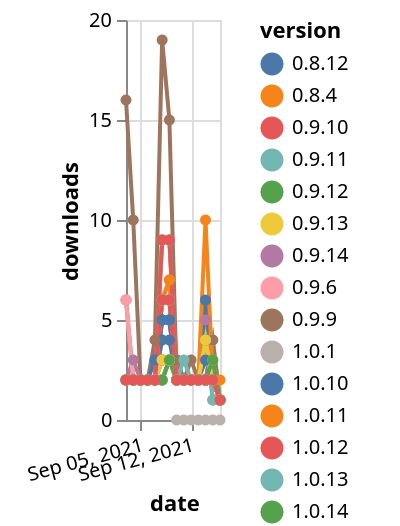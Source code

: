 {"$schema": "https://vega.github.io/schema/vega-lite/v5.json", "description": "A simple bar chart with embedded data.", "data": {"values": [{"date": "2021-09-03", "total": 1429, "delta": 2, "version": "1.0.9"}, {"date": "2021-09-04", "total": 1431, "delta": 2, "version": "1.0.9"}, {"date": "2021-09-05", "total": 1433, "delta": 2, "version": "1.0.9"}, {"date": "2021-09-06", "total": 1435, "delta": 2, "version": "1.0.9"}, {"date": "2021-09-07", "total": 1437, "delta": 2, "version": "1.0.9"}, {"date": "2021-09-08", "total": 1446, "delta": 9, "version": "1.0.9"}, {"date": "2021-09-09", "total": 1455, "delta": 9, "version": "1.0.9"}, {"date": "2021-09-10", "total": 1458, "delta": 3, "version": "1.0.9"}, {"date": "2021-09-11", "total": 1460, "delta": 2, "version": "1.0.9"}, {"date": "2021-09-12", "total": 1462, "delta": 2, "version": "1.0.9"}, {"date": "2021-09-13", "total": 1464, "delta": 2, "version": "1.0.9"}, {"date": "2021-09-14", "total": 1466, "delta": 2, "version": "1.0.9"}, {"date": "2021-09-15", "total": 1468, "delta": 2, "version": "1.0.9"}, {"date": "2021-09-16", "total": 1470, "delta": 2, "version": "1.0.9"}, {"date": "2021-09-03", "total": 870, "delta": 2, "version": "1.0.11"}, {"date": "2021-09-04", "total": 872, "delta": 2, "version": "1.0.11"}, {"date": "2021-09-05", "total": 874, "delta": 2, "version": "1.0.11"}, {"date": "2021-09-06", "total": 876, "delta": 2, "version": "1.0.11"}, {"date": "2021-09-07", "total": 878, "delta": 2, "version": "1.0.11"}, {"date": "2021-09-08", "total": 884, "delta": 6, "version": "1.0.11"}, {"date": "2021-09-09", "total": 891, "delta": 7, "version": "1.0.11"}, {"date": "2021-09-10", "total": 893, "delta": 2, "version": "1.0.11"}, {"date": "2021-09-11", "total": 895, "delta": 2, "version": "1.0.11"}, {"date": "2021-09-12", "total": 897, "delta": 2, "version": "1.0.11"}, {"date": "2021-09-13", "total": 899, "delta": 2, "version": "1.0.11"}, {"date": "2021-09-14", "total": 901, "delta": 2, "version": "1.0.11"}, {"date": "2021-09-15", "total": 903, "delta": 2, "version": "1.0.11"}, {"date": "2021-09-16", "total": 904, "delta": 1, "version": "1.0.11"}, {"date": "2021-09-03", "total": 1024, "delta": 2, "version": "1.0.8"}, {"date": "2021-09-04", "total": 1026, "delta": 2, "version": "1.0.8"}, {"date": "2021-09-05", "total": 1028, "delta": 2, "version": "1.0.8"}, {"date": "2021-09-06", "total": 1030, "delta": 2, "version": "1.0.8"}, {"date": "2021-09-07", "total": 1032, "delta": 2, "version": "1.0.8"}, {"date": "2021-09-08", "total": 1036, "delta": 4, "version": "1.0.8"}, {"date": "2021-09-09", "total": 1040, "delta": 4, "version": "1.0.8"}, {"date": "2021-09-10", "total": 1042, "delta": 2, "version": "1.0.8"}, {"date": "2021-09-11", "total": 1044, "delta": 2, "version": "1.0.8"}, {"date": "2021-09-12", "total": 1046, "delta": 2, "version": "1.0.8"}, {"date": "2021-09-13", "total": 1048, "delta": 2, "version": "1.0.8"}, {"date": "2021-09-14", "total": 1051, "delta": 3, "version": "1.0.8"}, {"date": "2021-09-15", "total": 1053, "delta": 2, "version": "1.0.8"}, {"date": "2021-09-16", "total": 1054, "delta": 1, "version": "1.0.8"}, {"date": "2021-09-03", "total": 1540, "delta": 2, "version": "0.9.10"}, {"date": "2021-09-04", "total": 1542, "delta": 2, "version": "0.9.10"}, {"date": "2021-09-05", "total": 1544, "delta": 2, "version": "0.9.10"}, {"date": "2021-09-06", "total": 1546, "delta": 2, "version": "0.9.10"}, {"date": "2021-09-07", "total": 1548, "delta": 2, "version": "0.9.10"}, {"date": "2021-09-08", "total": 1550, "delta": 2, "version": "0.9.10"}, {"date": "2021-09-09", "total": 1553, "delta": 3, "version": "0.9.10"}, {"date": "2021-09-10", "total": 1555, "delta": 2, "version": "0.9.10"}, {"date": "2021-09-11", "total": 1557, "delta": 2, "version": "0.9.10"}, {"date": "2021-09-12", "total": 1559, "delta": 2, "version": "0.9.10"}, {"date": "2021-09-13", "total": 1561, "delta": 2, "version": "0.9.10"}, {"date": "2021-09-14", "total": 1563, "delta": 2, "version": "0.9.10"}, {"date": "2021-09-15", "total": 1566, "delta": 3, "version": "0.9.10"}, {"date": "2021-09-16", "total": 1567, "delta": 1, "version": "0.9.10"}, {"date": "2021-09-03", "total": 1580, "delta": 2, "version": "0.9.6"}, {"date": "2021-09-04", "total": 1582, "delta": 2, "version": "0.9.6"}, {"date": "2021-09-05", "total": 1584, "delta": 2, "version": "0.9.6"}, {"date": "2021-09-06", "total": 1586, "delta": 2, "version": "0.9.6"}, {"date": "2021-09-07", "total": 1588, "delta": 2, "version": "0.9.6"}, {"date": "2021-09-08", "total": 1591, "delta": 3, "version": "0.9.6"}, {"date": "2021-09-09", "total": 1594, "delta": 3, "version": "0.9.6"}, {"date": "2021-09-10", "total": 1596, "delta": 2, "version": "0.9.6"}, {"date": "2021-09-11", "total": 1598, "delta": 2, "version": "0.9.6"}, {"date": "2021-09-12", "total": 1600, "delta": 2, "version": "0.9.6"}, {"date": "2021-09-13", "total": 1602, "delta": 2, "version": "0.9.6"}, {"date": "2021-09-14", "total": 1604, "delta": 2, "version": "0.9.6"}, {"date": "2021-09-15", "total": 1608, "delta": 4, "version": "0.9.6"}, {"date": "2021-09-16", "total": 1609, "delta": 1, "version": "0.9.6"}, {"date": "2021-09-03", "total": 1552, "delta": 2, "version": "0.9.9"}, {"date": "2021-09-04", "total": 1554, "delta": 2, "version": "0.9.9"}, {"date": "2021-09-05", "total": 1556, "delta": 2, "version": "0.9.9"}, {"date": "2021-09-06", "total": 1558, "delta": 2, "version": "0.9.9"}, {"date": "2021-09-07", "total": 1560, "delta": 2, "version": "0.9.9"}, {"date": "2021-09-08", "total": 1563, "delta": 3, "version": "0.9.9"}, {"date": "2021-09-09", "total": 1566, "delta": 3, "version": "0.9.9"}, {"date": "2021-09-10", "total": 1568, "delta": 2, "version": "0.9.9"}, {"date": "2021-09-11", "total": 1570, "delta": 2, "version": "0.9.9"}, {"date": "2021-09-12", "total": 1572, "delta": 2, "version": "0.9.9"}, {"date": "2021-09-13", "total": 1574, "delta": 2, "version": "0.9.9"}, {"date": "2021-09-14", "total": 1576, "delta": 2, "version": "0.9.9"}, {"date": "2021-09-15", "total": 1580, "delta": 4, "version": "0.9.9"}, {"date": "2021-09-16", "total": 1581, "delta": 1, "version": "0.9.9"}, {"date": "2021-09-03", "total": 384, "delta": 6, "version": "1.1.14"}, {"date": "2021-09-04", "total": 386, "delta": 2, "version": "1.1.14"}, {"date": "2021-09-05", "total": 388, "delta": 2, "version": "1.1.14"}, {"date": "2021-09-06", "total": 390, "delta": 2, "version": "1.1.14"}, {"date": "2021-09-07", "total": 392, "delta": 2, "version": "1.1.14"}, {"date": "2021-09-08", "total": 398, "delta": 6, "version": "1.1.14"}, {"date": "2021-09-09", "total": 404, "delta": 6, "version": "1.1.14"}, {"date": "2021-09-10", "total": 406, "delta": 2, "version": "1.1.14"}, {"date": "2021-09-11", "total": 408, "delta": 2, "version": "1.1.14"}, {"date": "2021-09-12", "total": 410, "delta": 2, "version": "1.1.14"}, {"date": "2021-09-13", "total": 412, "delta": 2, "version": "1.1.14"}, {"date": "2021-09-14", "total": 414, "delta": 2, "version": "1.1.14"}, {"date": "2021-09-15", "total": 416, "delta": 2, "version": "1.1.14"}, {"date": "2021-09-16", "total": 417, "delta": 1, "version": "1.1.14"}, {"date": "2021-09-03", "total": 549, "delta": 16, "version": "1.1.17"}, {"date": "2021-09-04", "total": 559, "delta": 10, "version": "1.1.17"}, {"date": "2021-09-05", "total": 561, "delta": 2, "version": "1.1.17"}, {"date": "2021-09-06", "total": 563, "delta": 2, "version": "1.1.17"}, {"date": "2021-09-07", "total": 567, "delta": 4, "version": "1.1.17"}, {"date": "2021-09-08", "total": 586, "delta": 19, "version": "1.1.17"}, {"date": "2021-09-09", "total": 601, "delta": 15, "version": "1.1.17"}, {"date": "2021-09-10", "total": 603, "delta": 2, "version": "1.1.17"}, {"date": "2021-09-11", "total": 605, "delta": 2, "version": "1.1.17"}, {"date": "2021-09-12", "total": 608, "delta": 3, "version": "1.1.17"}, {"date": "2021-09-13", "total": 610, "delta": 2, "version": "1.1.17"}, {"date": "2021-09-14", "total": 612, "delta": 2, "version": "1.1.17"}, {"date": "2021-09-15", "total": 614, "delta": 2, "version": "1.1.17"}, {"date": "2021-09-16", "total": 615, "delta": 1, "version": "1.1.17"}, {"date": "2021-09-03", "total": 1481, "delta": 2, "version": "0.9.14"}, {"date": "2021-09-04", "total": 1484, "delta": 3, "version": "0.9.14"}, {"date": "2021-09-05", "total": 1486, "delta": 2, "version": "0.9.14"}, {"date": "2021-09-06", "total": 1488, "delta": 2, "version": "0.9.14"}, {"date": "2021-09-07", "total": 1490, "delta": 2, "version": "0.9.14"}, {"date": "2021-09-08", "total": 1492, "delta": 2, "version": "0.9.14"}, {"date": "2021-09-09", "total": 1495, "delta": 3, "version": "0.9.14"}, {"date": "2021-09-10", "total": 1497, "delta": 2, "version": "0.9.14"}, {"date": "2021-09-11", "total": 1499, "delta": 2, "version": "0.9.14"}, {"date": "2021-09-12", "total": 1501, "delta": 2, "version": "0.9.14"}, {"date": "2021-09-13", "total": 1503, "delta": 2, "version": "0.9.14"}, {"date": "2021-09-14", "total": 1508, "delta": 5, "version": "0.9.14"}, {"date": "2021-09-15", "total": 1509, "delta": 1, "version": "0.9.14"}, {"date": "2021-09-16", "total": 1510, "delta": 1, "version": "0.9.14"}, {"date": "2021-09-03", "total": 887, "delta": 2, "version": "1.0.10"}, {"date": "2021-09-04", "total": 889, "delta": 2, "version": "1.0.10"}, {"date": "2021-09-05", "total": 891, "delta": 2, "version": "1.0.10"}, {"date": "2021-09-06", "total": 893, "delta": 2, "version": "1.0.10"}, {"date": "2021-09-07", "total": 895, "delta": 2, "version": "1.0.10"}, {"date": "2021-09-08", "total": 901, "delta": 6, "version": "1.0.10"}, {"date": "2021-09-09", "total": 907, "delta": 6, "version": "1.0.10"}, {"date": "2021-09-10", "total": 909, "delta": 2, "version": "1.0.10"}, {"date": "2021-09-11", "total": 911, "delta": 2, "version": "1.0.10"}, {"date": "2021-09-12", "total": 913, "delta": 2, "version": "1.0.10"}, {"date": "2021-09-13", "total": 915, "delta": 2, "version": "1.0.10"}, {"date": "2021-09-14", "total": 917, "delta": 2, "version": "1.0.10"}, {"date": "2021-09-15", "total": 919, "delta": 2, "version": "1.0.10"}, {"date": "2021-09-16", "total": 920, "delta": 1, "version": "1.0.10"}, {"date": "2021-09-03", "total": 1528, "delta": 2, "version": "0.9.13"}, {"date": "2021-09-04", "total": 1530, "delta": 2, "version": "0.9.13"}, {"date": "2021-09-05", "total": 1532, "delta": 2, "version": "0.9.13"}, {"date": "2021-09-06", "total": 1534, "delta": 2, "version": "0.9.13"}, {"date": "2021-09-07", "total": 1536, "delta": 2, "version": "0.9.13"}, {"date": "2021-09-08", "total": 1538, "delta": 2, "version": "0.9.13"}, {"date": "2021-09-09", "total": 1541, "delta": 3, "version": "0.9.13"}, {"date": "2021-09-10", "total": 1543, "delta": 2, "version": "0.9.13"}, {"date": "2021-09-11", "total": 1545, "delta": 2, "version": "0.9.13"}, {"date": "2021-09-12", "total": 1547, "delta": 2, "version": "0.9.13"}, {"date": "2021-09-13", "total": 1549, "delta": 2, "version": "0.9.13"}, {"date": "2021-09-14", "total": 1551, "delta": 2, "version": "0.9.13"}, {"date": "2021-09-15", "total": 1554, "delta": 3, "version": "0.9.13"}, {"date": "2021-09-16", "total": 1555, "delta": 1, "version": "0.9.13"}, {"date": "2021-09-03", "total": 561, "delta": 2, "version": "1.1.12"}, {"date": "2021-09-04", "total": 563, "delta": 2, "version": "1.1.12"}, {"date": "2021-09-05", "total": 565, "delta": 2, "version": "1.1.12"}, {"date": "2021-09-06", "total": 567, "delta": 2, "version": "1.1.12"}, {"date": "2021-09-07", "total": 569, "delta": 2, "version": "1.1.12"}, {"date": "2021-09-08", "total": 575, "delta": 6, "version": "1.1.12"}, {"date": "2021-09-09", "total": 581, "delta": 6, "version": "1.1.12"}, {"date": "2021-09-10", "total": 583, "delta": 2, "version": "1.1.12"}, {"date": "2021-09-11", "total": 585, "delta": 2, "version": "1.1.12"}, {"date": "2021-09-12", "total": 587, "delta": 2, "version": "1.1.12"}, {"date": "2021-09-13", "total": 589, "delta": 2, "version": "1.1.12"}, {"date": "2021-09-14", "total": 591, "delta": 2, "version": "1.1.12"}, {"date": "2021-09-15", "total": 593, "delta": 2, "version": "1.1.12"}, {"date": "2021-09-16", "total": 594, "delta": 1, "version": "1.1.12"}, {"date": "2021-09-03", "total": 589, "delta": 2, "version": "1.1.8"}, {"date": "2021-09-04", "total": 591, "delta": 2, "version": "1.1.8"}, {"date": "2021-09-05", "total": 593, "delta": 2, "version": "1.1.8"}, {"date": "2021-09-06", "total": 595, "delta": 2, "version": "1.1.8"}, {"date": "2021-09-07", "total": 597, "delta": 2, "version": "1.1.8"}, {"date": "2021-09-08", "total": 602, "delta": 5, "version": "1.1.8"}, {"date": "2021-09-09", "total": 607, "delta": 5, "version": "1.1.8"}, {"date": "2021-09-10", "total": 609, "delta": 2, "version": "1.1.8"}, {"date": "2021-09-11", "total": 611, "delta": 2, "version": "1.1.8"}, {"date": "2021-09-12", "total": 613, "delta": 2, "version": "1.1.8"}, {"date": "2021-09-13", "total": 615, "delta": 2, "version": "1.1.8"}, {"date": "2021-09-14", "total": 617, "delta": 2, "version": "1.1.8"}, {"date": "2021-09-15", "total": 619, "delta": 2, "version": "1.1.8"}, {"date": "2021-09-16", "total": 620, "delta": 1, "version": "1.1.8"}, {"date": "2021-09-03", "total": 1238, "delta": 2, "version": "1.0.1"}, {"date": "2021-09-04", "total": 1240, "delta": 2, "version": "1.0.1"}, {"date": "2021-09-05", "total": 1242, "delta": 2, "version": "1.0.1"}, {"date": "2021-09-06", "total": 1244, "delta": 2, "version": "1.0.1"}, {"date": "2021-09-07", "total": 1246, "delta": 2, "version": "1.0.1"}, {"date": "2021-09-08", "total": 1249, "delta": 3, "version": "1.0.1"}, {"date": "2021-09-09", "total": 1252, "delta": 3, "version": "1.0.1"}, {"date": "2021-09-10", "total": 1255, "delta": 3, "version": "1.0.1"}, {"date": "2021-09-11", "total": 1257, "delta": 2, "version": "1.0.1"}, {"date": "2021-09-12", "total": 1259, "delta": 2, "version": "1.0.1"}, {"date": "2021-09-13", "total": 1261, "delta": 2, "version": "1.0.1"}, {"date": "2021-09-14", "total": 1265, "delta": 4, "version": "1.0.1"}, {"date": "2021-09-15", "total": 1267, "delta": 2, "version": "1.0.1"}, {"date": "2021-09-16", "total": 1268, "delta": 1, "version": "1.0.1"}, {"date": "2021-09-03", "total": 943, "delta": 2, "version": "1.0.7"}, {"date": "2021-09-04", "total": 945, "delta": 2, "version": "1.0.7"}, {"date": "2021-09-05", "total": 947, "delta": 2, "version": "1.0.7"}, {"date": "2021-09-06", "total": 949, "delta": 2, "version": "1.0.7"}, {"date": "2021-09-07", "total": 951, "delta": 2, "version": "1.0.7"}, {"date": "2021-09-08", "total": 954, "delta": 3, "version": "1.0.7"}, {"date": "2021-09-09", "total": 957, "delta": 3, "version": "1.0.7"}, {"date": "2021-09-10", "total": 959, "delta": 2, "version": "1.0.7"}, {"date": "2021-09-11", "total": 961, "delta": 2, "version": "1.0.7"}, {"date": "2021-09-12", "total": 963, "delta": 2, "version": "1.0.7"}, {"date": "2021-09-13", "total": 965, "delta": 2, "version": "1.0.7"}, {"date": "2021-09-14", "total": 967, "delta": 2, "version": "1.0.7"}, {"date": "2021-09-15", "total": 969, "delta": 2, "version": "1.0.7"}, {"date": "2021-09-16", "total": 970, "delta": 1, "version": "1.0.7"}, {"date": "2021-09-03", "total": 672, "delta": 2, "version": "1.0.14"}, {"date": "2021-09-04", "total": 674, "delta": 2, "version": "1.0.14"}, {"date": "2021-09-05", "total": 676, "delta": 2, "version": "1.0.14"}, {"date": "2021-09-06", "total": 678, "delta": 2, "version": "1.0.14"}, {"date": "2021-09-07", "total": 680, "delta": 2, "version": "1.0.14"}, {"date": "2021-09-08", "total": 685, "delta": 5, "version": "1.0.14"}, {"date": "2021-09-09", "total": 690, "delta": 5, "version": "1.0.14"}, {"date": "2021-09-10", "total": 693, "delta": 3, "version": "1.0.14"}, {"date": "2021-09-11", "total": 695, "delta": 2, "version": "1.0.14"}, {"date": "2021-09-12", "total": 697, "delta": 2, "version": "1.0.14"}, {"date": "2021-09-13", "total": 699, "delta": 2, "version": "1.0.14"}, {"date": "2021-09-14", "total": 701, "delta": 2, "version": "1.0.14"}, {"date": "2021-09-15", "total": 703, "delta": 2, "version": "1.0.14"}, {"date": "2021-09-16", "total": 704, "delta": 1, "version": "1.0.14"}, {"date": "2021-09-03", "total": 460, "delta": 6, "version": "1.1.15"}, {"date": "2021-09-04", "total": 462, "delta": 2, "version": "1.1.15"}, {"date": "2021-09-05", "total": 464, "delta": 2, "version": "1.1.15"}, {"date": "2021-09-06", "total": 466, "delta": 2, "version": "1.1.15"}, {"date": "2021-09-07", "total": 468, "delta": 2, "version": "1.1.15"}, {"date": "2021-09-08", "total": 474, "delta": 6, "version": "1.1.15"}, {"date": "2021-09-09", "total": 480, "delta": 6, "version": "1.1.15"}, {"date": "2021-09-10", "total": 482, "delta": 2, "version": "1.1.15"}, {"date": "2021-09-11", "total": 484, "delta": 2, "version": "1.1.15"}, {"date": "2021-09-12", "total": 486, "delta": 2, "version": "1.1.15"}, {"date": "2021-09-13", "total": 488, "delta": 2, "version": "1.1.15"}, {"date": "2021-09-14", "total": 490, "delta": 2, "version": "1.1.15"}, {"date": "2021-09-15", "total": 492, "delta": 2, "version": "1.1.15"}, {"date": "2021-09-16", "total": 493, "delta": 1, "version": "1.1.15"}, {"date": "2021-09-03", "total": 1096, "delta": 2, "version": "1.0.6"}, {"date": "2021-09-04", "total": 1098, "delta": 2, "version": "1.0.6"}, {"date": "2021-09-05", "total": 1100, "delta": 2, "version": "1.0.6"}, {"date": "2021-09-06", "total": 1102, "delta": 2, "version": "1.0.6"}, {"date": "2021-09-07", "total": 1104, "delta": 2, "version": "1.0.6"}, {"date": "2021-09-08", "total": 1107, "delta": 3, "version": "1.0.6"}, {"date": "2021-09-09", "total": 1110, "delta": 3, "version": "1.0.6"}, {"date": "2021-09-10", "total": 1113, "delta": 3, "version": "1.0.6"}, {"date": "2021-09-11", "total": 1115, "delta": 2, "version": "1.0.6"}, {"date": "2021-09-12", "total": 1117, "delta": 2, "version": "1.0.6"}, {"date": "2021-09-13", "total": 1119, "delta": 2, "version": "1.0.6"}, {"date": "2021-09-14", "total": 1121, "delta": 2, "version": "1.0.6"}, {"date": "2021-09-15", "total": 1123, "delta": 2, "version": "1.0.6"}, {"date": "2021-09-16", "total": 1124, "delta": 1, "version": "1.0.6"}, {"date": "2021-09-03", "total": 256, "delta": 6, "version": "1.1.16"}, {"date": "2021-09-04", "total": 258, "delta": 2, "version": "1.1.16"}, {"date": "2021-09-05", "total": 260, "delta": 2, "version": "1.1.16"}, {"date": "2021-09-06", "total": 262, "delta": 2, "version": "1.1.16"}, {"date": "2021-09-07", "total": 264, "delta": 2, "version": "1.1.16"}, {"date": "2021-09-08", "total": 270, "delta": 6, "version": "1.1.16"}, {"date": "2021-09-09", "total": 276, "delta": 6, "version": "1.1.16"}, {"date": "2021-09-10", "total": 278, "delta": 2, "version": "1.1.16"}, {"date": "2021-09-11", "total": 280, "delta": 2, "version": "1.1.16"}, {"date": "2021-09-12", "total": 282, "delta": 2, "version": "1.1.16"}, {"date": "2021-09-13", "total": 284, "delta": 2, "version": "1.1.16"}, {"date": "2021-09-14", "total": 286, "delta": 2, "version": "1.1.16"}, {"date": "2021-09-15", "total": 288, "delta": 2, "version": "1.1.16"}, {"date": "2021-09-16", "total": 289, "delta": 1, "version": "1.1.16"}, {"date": "2021-09-03", "total": 2606, "delta": 2, "version": "0.8.12"}, {"date": "2021-09-04", "total": 2608, "delta": 2, "version": "0.8.12"}, {"date": "2021-09-05", "total": 2610, "delta": 2, "version": "0.8.12"}, {"date": "2021-09-06", "total": 2612, "delta": 2, "version": "0.8.12"}, {"date": "2021-09-07", "total": 2615, "delta": 3, "version": "0.8.12"}, {"date": "2021-09-08", "total": 2620, "delta": 5, "version": "0.8.12"}, {"date": "2021-09-09", "total": 2625, "delta": 5, "version": "0.8.12"}, {"date": "2021-09-10", "total": 2627, "delta": 2, "version": "0.8.12"}, {"date": "2021-09-11", "total": 2629, "delta": 2, "version": "0.8.12"}, {"date": "2021-09-12", "total": 2631, "delta": 2, "version": "0.8.12"}, {"date": "2021-09-13", "total": 2633, "delta": 2, "version": "0.8.12"}, {"date": "2021-09-14", "total": 2639, "delta": 6, "version": "0.8.12"}, {"date": "2021-09-15", "total": 2641, "delta": 2, "version": "0.8.12"}, {"date": "2021-09-16", "total": 2642, "delta": 1, "version": "0.8.12"}, {"date": "2021-09-03", "total": 677, "delta": 2, "version": "1.1.11"}, {"date": "2021-09-04", "total": 679, "delta": 2, "version": "1.1.11"}, {"date": "2021-09-05", "total": 681, "delta": 2, "version": "1.1.11"}, {"date": "2021-09-06", "total": 683, "delta": 2, "version": "1.1.11"}, {"date": "2021-09-07", "total": 685, "delta": 2, "version": "1.1.11"}, {"date": "2021-09-08", "total": 694, "delta": 9, "version": "1.1.11"}, {"date": "2021-09-09", "total": 703, "delta": 9, "version": "1.1.11"}, {"date": "2021-09-10", "total": 705, "delta": 2, "version": "1.1.11"}, {"date": "2021-09-11", "total": 707, "delta": 2, "version": "1.1.11"}, {"date": "2021-09-12", "total": 709, "delta": 2, "version": "1.1.11"}, {"date": "2021-09-13", "total": 711, "delta": 2, "version": "1.1.11"}, {"date": "2021-09-14", "total": 713, "delta": 2, "version": "1.1.11"}, {"date": "2021-09-15", "total": 715, "delta": 2, "version": "1.1.11"}, {"date": "2021-09-16", "total": 716, "delta": 1, "version": "1.1.11"}, {"date": "2021-09-03", "total": 1217, "delta": 2, "version": "1.0.3"}, {"date": "2021-09-04", "total": 1219, "delta": 2, "version": "1.0.3"}, {"date": "2021-09-05", "total": 1221, "delta": 2, "version": "1.0.3"}, {"date": "2021-09-06", "total": 1223, "delta": 2, "version": "1.0.3"}, {"date": "2021-09-07", "total": 1225, "delta": 2, "version": "1.0.3"}, {"date": "2021-09-08", "total": 1228, "delta": 3, "version": "1.0.3"}, {"date": "2021-09-09", "total": 1231, "delta": 3, "version": "1.0.3"}, {"date": "2021-09-10", "total": 1233, "delta": 2, "version": "1.0.3"}, {"date": "2021-09-11", "total": 1235, "delta": 2, "version": "1.0.3"}, {"date": "2021-09-12", "total": 1237, "delta": 2, "version": "1.0.3"}, {"date": "2021-09-13", "total": 1239, "delta": 2, "version": "1.0.3"}, {"date": "2021-09-14", "total": 1243, "delta": 4, "version": "1.0.3"}, {"date": "2021-09-15", "total": 1245, "delta": 2, "version": "1.0.3"}, {"date": "2021-09-16", "total": 1246, "delta": 1, "version": "1.0.3"}, {"date": "2021-09-03", "total": 689, "delta": 2, "version": "1.1.5"}, {"date": "2021-09-04", "total": 691, "delta": 2, "version": "1.1.5"}, {"date": "2021-09-05", "total": 693, "delta": 2, "version": "1.1.5"}, {"date": "2021-09-06", "total": 695, "delta": 2, "version": "1.1.5"}, {"date": "2021-09-07", "total": 697, "delta": 2, "version": "1.1.5"}, {"date": "2021-09-08", "total": 702, "delta": 5, "version": "1.1.5"}, {"date": "2021-09-09", "total": 707, "delta": 5, "version": "1.1.5"}, {"date": "2021-09-10", "total": 709, "delta": 2, "version": "1.1.5"}, {"date": "2021-09-11", "total": 711, "delta": 2, "version": "1.1.5"}, {"date": "2021-09-12", "total": 713, "delta": 2, "version": "1.1.5"}, {"date": "2021-09-13", "total": 715, "delta": 2, "version": "1.1.5"}, {"date": "2021-09-14", "total": 717, "delta": 2, "version": "1.1.5"}, {"date": "2021-09-15", "total": 719, "delta": 2, "version": "1.1.5"}, {"date": "2021-09-16", "total": 720, "delta": 1, "version": "1.1.5"}, {"date": "2021-09-10", "total": 101, "delta": 0, "version": "1.1.18"}, {"date": "2021-09-11", "total": 108, "delta": 0, "version": "1.1.18"}, {"date": "2021-09-12", "total": 111, "delta": 0, "version": "1.1.18"}, {"date": "2021-09-13", "total": 125, "delta": 0, "version": "1.1.18"}, {"date": "2021-09-14", "total": 140, "delta": 0, "version": "1.1.18"}, {"date": "2021-09-15", "total": 144, "delta": 0, "version": "1.1.18"}, {"date": "2021-09-16", "total": 151, "delta": 0, "version": "1.1.18"}, {"date": "2021-09-03", "total": 1538, "delta": 2, "version": "0.9.11"}, {"date": "2021-09-04", "total": 1540, "delta": 2, "version": "0.9.11"}, {"date": "2021-09-05", "total": 1542, "delta": 2, "version": "0.9.11"}, {"date": "2021-09-06", "total": 1544, "delta": 2, "version": "0.9.11"}, {"date": "2021-09-07", "total": 1546, "delta": 2, "version": "0.9.11"}, {"date": "2021-09-08", "total": 1548, "delta": 2, "version": "0.9.11"}, {"date": "2021-09-09", "total": 1551, "delta": 3, "version": "0.9.11"}, {"date": "2021-09-10", "total": 1553, "delta": 2, "version": "0.9.11"}, {"date": "2021-09-11", "total": 1556, "delta": 3, "version": "0.9.11"}, {"date": "2021-09-12", "total": 1558, "delta": 2, "version": "0.9.11"}, {"date": "2021-09-13", "total": 1560, "delta": 2, "version": "0.9.11"}, {"date": "2021-09-14", "total": 1564, "delta": 4, "version": "0.9.11"}, {"date": "2021-09-15", "total": 1565, "delta": 1, "version": "0.9.11"}, {"date": "2021-09-16", "total": 1566, "delta": 1, "version": "0.9.11"}, {"date": "2021-09-03", "total": 3320, "delta": 2, "version": "0.8.4"}, {"date": "2021-09-04", "total": 3322, "delta": 2, "version": "0.8.4"}, {"date": "2021-09-05", "total": 3324, "delta": 2, "version": "0.8.4"}, {"date": "2021-09-06", "total": 3326, "delta": 2, "version": "0.8.4"}, {"date": "2021-09-07", "total": 3328, "delta": 2, "version": "0.8.4"}, {"date": "2021-09-08", "total": 3334, "delta": 6, "version": "0.8.4"}, {"date": "2021-09-09", "total": 3341, "delta": 7, "version": "0.8.4"}, {"date": "2021-09-10", "total": 3343, "delta": 2, "version": "0.8.4"}, {"date": "2021-09-11", "total": 3345, "delta": 2, "version": "0.8.4"}, {"date": "2021-09-12", "total": 3347, "delta": 2, "version": "0.8.4"}, {"date": "2021-09-13", "total": 3349, "delta": 2, "version": "0.8.4"}, {"date": "2021-09-14", "total": 3359, "delta": 10, "version": "0.8.4"}, {"date": "2021-09-15", "total": 3361, "delta": 2, "version": "0.8.4"}, {"date": "2021-09-16", "total": 3362, "delta": 1, "version": "0.8.4"}, {"date": "2021-09-03", "total": 676, "delta": 2, "version": "1.1.10"}, {"date": "2021-09-04", "total": 678, "delta": 2, "version": "1.1.10"}, {"date": "2021-09-05", "total": 680, "delta": 2, "version": "1.1.10"}, {"date": "2021-09-06", "total": 682, "delta": 2, "version": "1.1.10"}, {"date": "2021-09-07", "total": 684, "delta": 2, "version": "1.1.10"}, {"date": "2021-09-08", "total": 693, "delta": 9, "version": "1.1.10"}, {"date": "2021-09-09", "total": 702, "delta": 9, "version": "1.1.10"}, {"date": "2021-09-10", "total": 704, "delta": 2, "version": "1.1.10"}, {"date": "2021-09-11", "total": 706, "delta": 2, "version": "1.1.10"}, {"date": "2021-09-12", "total": 708, "delta": 2, "version": "1.1.10"}, {"date": "2021-09-13", "total": 710, "delta": 2, "version": "1.1.10"}, {"date": "2021-09-14", "total": 712, "delta": 2, "version": "1.1.10"}, {"date": "2021-09-15", "total": 714, "delta": 2, "version": "1.1.10"}, {"date": "2021-09-16", "total": 715, "delta": 1, "version": "1.1.10"}, {"date": "2021-09-03", "total": 1207, "delta": 2, "version": "1.0.5"}, {"date": "2021-09-04", "total": 1209, "delta": 2, "version": "1.0.5"}, {"date": "2021-09-05", "total": 1211, "delta": 2, "version": "1.0.5"}, {"date": "2021-09-06", "total": 1213, "delta": 2, "version": "1.0.5"}, {"date": "2021-09-07", "total": 1215, "delta": 2, "version": "1.0.5"}, {"date": "2021-09-08", "total": 1218, "delta": 3, "version": "1.0.5"}, {"date": "2021-09-09", "total": 1221, "delta": 3, "version": "1.0.5"}, {"date": "2021-09-10", "total": 1223, "delta": 2, "version": "1.0.5"}, {"date": "2021-09-11", "total": 1225, "delta": 2, "version": "1.0.5"}, {"date": "2021-09-12", "total": 1227, "delta": 2, "version": "1.0.5"}, {"date": "2021-09-13", "total": 1229, "delta": 2, "version": "1.0.5"}, {"date": "2021-09-14", "total": 1231, "delta": 2, "version": "1.0.5"}, {"date": "2021-09-15", "total": 1233, "delta": 2, "version": "1.0.5"}, {"date": "2021-09-16", "total": 1234, "delta": 1, "version": "1.0.5"}, {"date": "2021-09-03", "total": 1213, "delta": 2, "version": "1.0.2"}, {"date": "2021-09-04", "total": 1215, "delta": 2, "version": "1.0.2"}, {"date": "2021-09-05", "total": 1217, "delta": 2, "version": "1.0.2"}, {"date": "2021-09-06", "total": 1219, "delta": 2, "version": "1.0.2"}, {"date": "2021-09-07", "total": 1221, "delta": 2, "version": "1.0.2"}, {"date": "2021-09-08", "total": 1224, "delta": 3, "version": "1.0.2"}, {"date": "2021-09-09", "total": 1227, "delta": 3, "version": "1.0.2"}, {"date": "2021-09-10", "total": 1229, "delta": 2, "version": "1.0.2"}, {"date": "2021-09-11", "total": 1231, "delta": 2, "version": "1.0.2"}, {"date": "2021-09-12", "total": 1233, "delta": 2, "version": "1.0.2"}, {"date": "2021-09-13", "total": 1235, "delta": 2, "version": "1.0.2"}, {"date": "2021-09-14", "total": 1239, "delta": 4, "version": "1.0.2"}, {"date": "2021-09-15", "total": 1241, "delta": 2, "version": "1.0.2"}, {"date": "2021-09-16", "total": 1242, "delta": 1, "version": "1.0.2"}, {"date": "2021-09-03", "total": 1547, "delta": 2, "version": "0.9.12"}, {"date": "2021-09-04", "total": 1549, "delta": 2, "version": "0.9.12"}, {"date": "2021-09-05", "total": 1551, "delta": 2, "version": "0.9.12"}, {"date": "2021-09-06", "total": 1553, "delta": 2, "version": "0.9.12"}, {"date": "2021-09-07", "total": 1555, "delta": 2, "version": "0.9.12"}, {"date": "2021-09-08", "total": 1557, "delta": 2, "version": "0.9.12"}, {"date": "2021-09-09", "total": 1560, "delta": 3, "version": "0.9.12"}, {"date": "2021-09-10", "total": 1562, "delta": 2, "version": "0.9.12"}, {"date": "2021-09-11", "total": 1564, "delta": 2, "version": "0.9.12"}, {"date": "2021-09-12", "total": 1566, "delta": 2, "version": "0.9.12"}, {"date": "2021-09-13", "total": 1568, "delta": 2, "version": "0.9.12"}, {"date": "2021-09-14", "total": 1570, "delta": 2, "version": "0.9.12"}, {"date": "2021-09-15", "total": 1573, "delta": 3, "version": "0.9.12"}, {"date": "2021-09-16", "total": 1574, "delta": 1, "version": "0.9.12"}, {"date": "2021-09-03", "total": 866, "delta": 2, "version": "1.0.13"}, {"date": "2021-09-04", "total": 868, "delta": 2, "version": "1.0.13"}, {"date": "2021-09-05", "total": 870, "delta": 2, "version": "1.0.13"}, {"date": "2021-09-06", "total": 872, "delta": 2, "version": "1.0.13"}, {"date": "2021-09-07", "total": 874, "delta": 2, "version": "1.0.13"}, {"date": "2021-09-08", "total": 880, "delta": 6, "version": "1.0.13"}, {"date": "2021-09-09", "total": 886, "delta": 6, "version": "1.0.13"}, {"date": "2021-09-10", "total": 888, "delta": 2, "version": "1.0.13"}, {"date": "2021-09-11", "total": 890, "delta": 2, "version": "1.0.13"}, {"date": "2021-09-12", "total": 892, "delta": 2, "version": "1.0.13"}, {"date": "2021-09-13", "total": 894, "delta": 2, "version": "1.0.13"}, {"date": "2021-09-14", "total": 896, "delta": 2, "version": "1.0.13"}, {"date": "2021-09-15", "total": 898, "delta": 2, "version": "1.0.13"}, {"date": "2021-09-16", "total": 899, "delta": 1, "version": "1.0.13"}, {"date": "2021-09-03", "total": 830, "delta": 2, "version": "1.0.12"}, {"date": "2021-09-04", "total": 832, "delta": 2, "version": "1.0.12"}, {"date": "2021-09-05", "total": 834, "delta": 2, "version": "1.0.12"}, {"date": "2021-09-06", "total": 836, "delta": 2, "version": "1.0.12"}, {"date": "2021-09-07", "total": 838, "delta": 2, "version": "1.0.12"}, {"date": "2021-09-08", "total": 844, "delta": 6, "version": "1.0.12"}, {"date": "2021-09-09", "total": 850, "delta": 6, "version": "1.0.12"}, {"date": "2021-09-10", "total": 852, "delta": 2, "version": "1.0.12"}, {"date": "2021-09-11", "total": 854, "delta": 2, "version": "1.0.12"}, {"date": "2021-09-12", "total": 856, "delta": 2, "version": "1.0.12"}, {"date": "2021-09-13", "total": 858, "delta": 2, "version": "1.0.12"}, {"date": "2021-09-14", "total": 860, "delta": 2, "version": "1.0.12"}, {"date": "2021-09-15", "total": 862, "delta": 2, "version": "1.0.12"}, {"date": "2021-09-16", "total": 863, "delta": 1, "version": "1.0.12"}]}, "width": "container", "mark": {"type": "line", "point": {"filled": true}}, "encoding": {"x": {"field": "date", "type": "temporal", "timeUnit": "yearmonthdate", "title": "date", "axis": {"labelAngle": -15}}, "y": {"field": "delta", "type": "quantitative", "title": "downloads"}, "color": {"field": "version", "type": "nominal"}, "tooltip": {"field": "delta"}}}